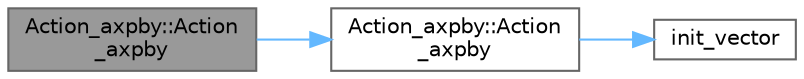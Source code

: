 digraph "Action_axpby::Action_axpby"
{
 // LATEX_PDF_SIZE
  bgcolor="transparent";
  edge [fontname=Helvetica,fontsize=10,labelfontname=Helvetica,labelfontsize=10];
  node [fontname=Helvetica,fontsize=10,shape=box,height=0.2,width=0.4];
  rankdir="LR";
  Node1 [id="Node000001",label="Action_axpby::Action\l_axpby",height=0.2,width=0.4,color="gray40", fillcolor="grey60", style="filled", fontcolor="black",tooltip=" "];
  Node1 -> Node2 [id="edge1_Node000001_Node000002",color="steelblue1",style="solid",tooltip=" "];
  Node2 [id="Node000002",label="Action_axpby::Action\l_axpby",height=0.2,width=0.4,color="grey40", fillcolor="white", style="filled",URL="$class_action__axpby.html#a6a50dc9c3f07cc575a340a93c1772034",tooltip=" "];
  Node2 -> Node3 [id="edge2_Node000002_Node000003",color="steelblue1",style="solid",tooltip=" "];
  Node3 [id="Node000003",label="init_vector",height=0.2,width=0.4,color="grey40", fillcolor="white", style="filled",URL="$init__vector_8hh.html#a42209dd63068212cd700765986db05a1",tooltip=" "];
}
